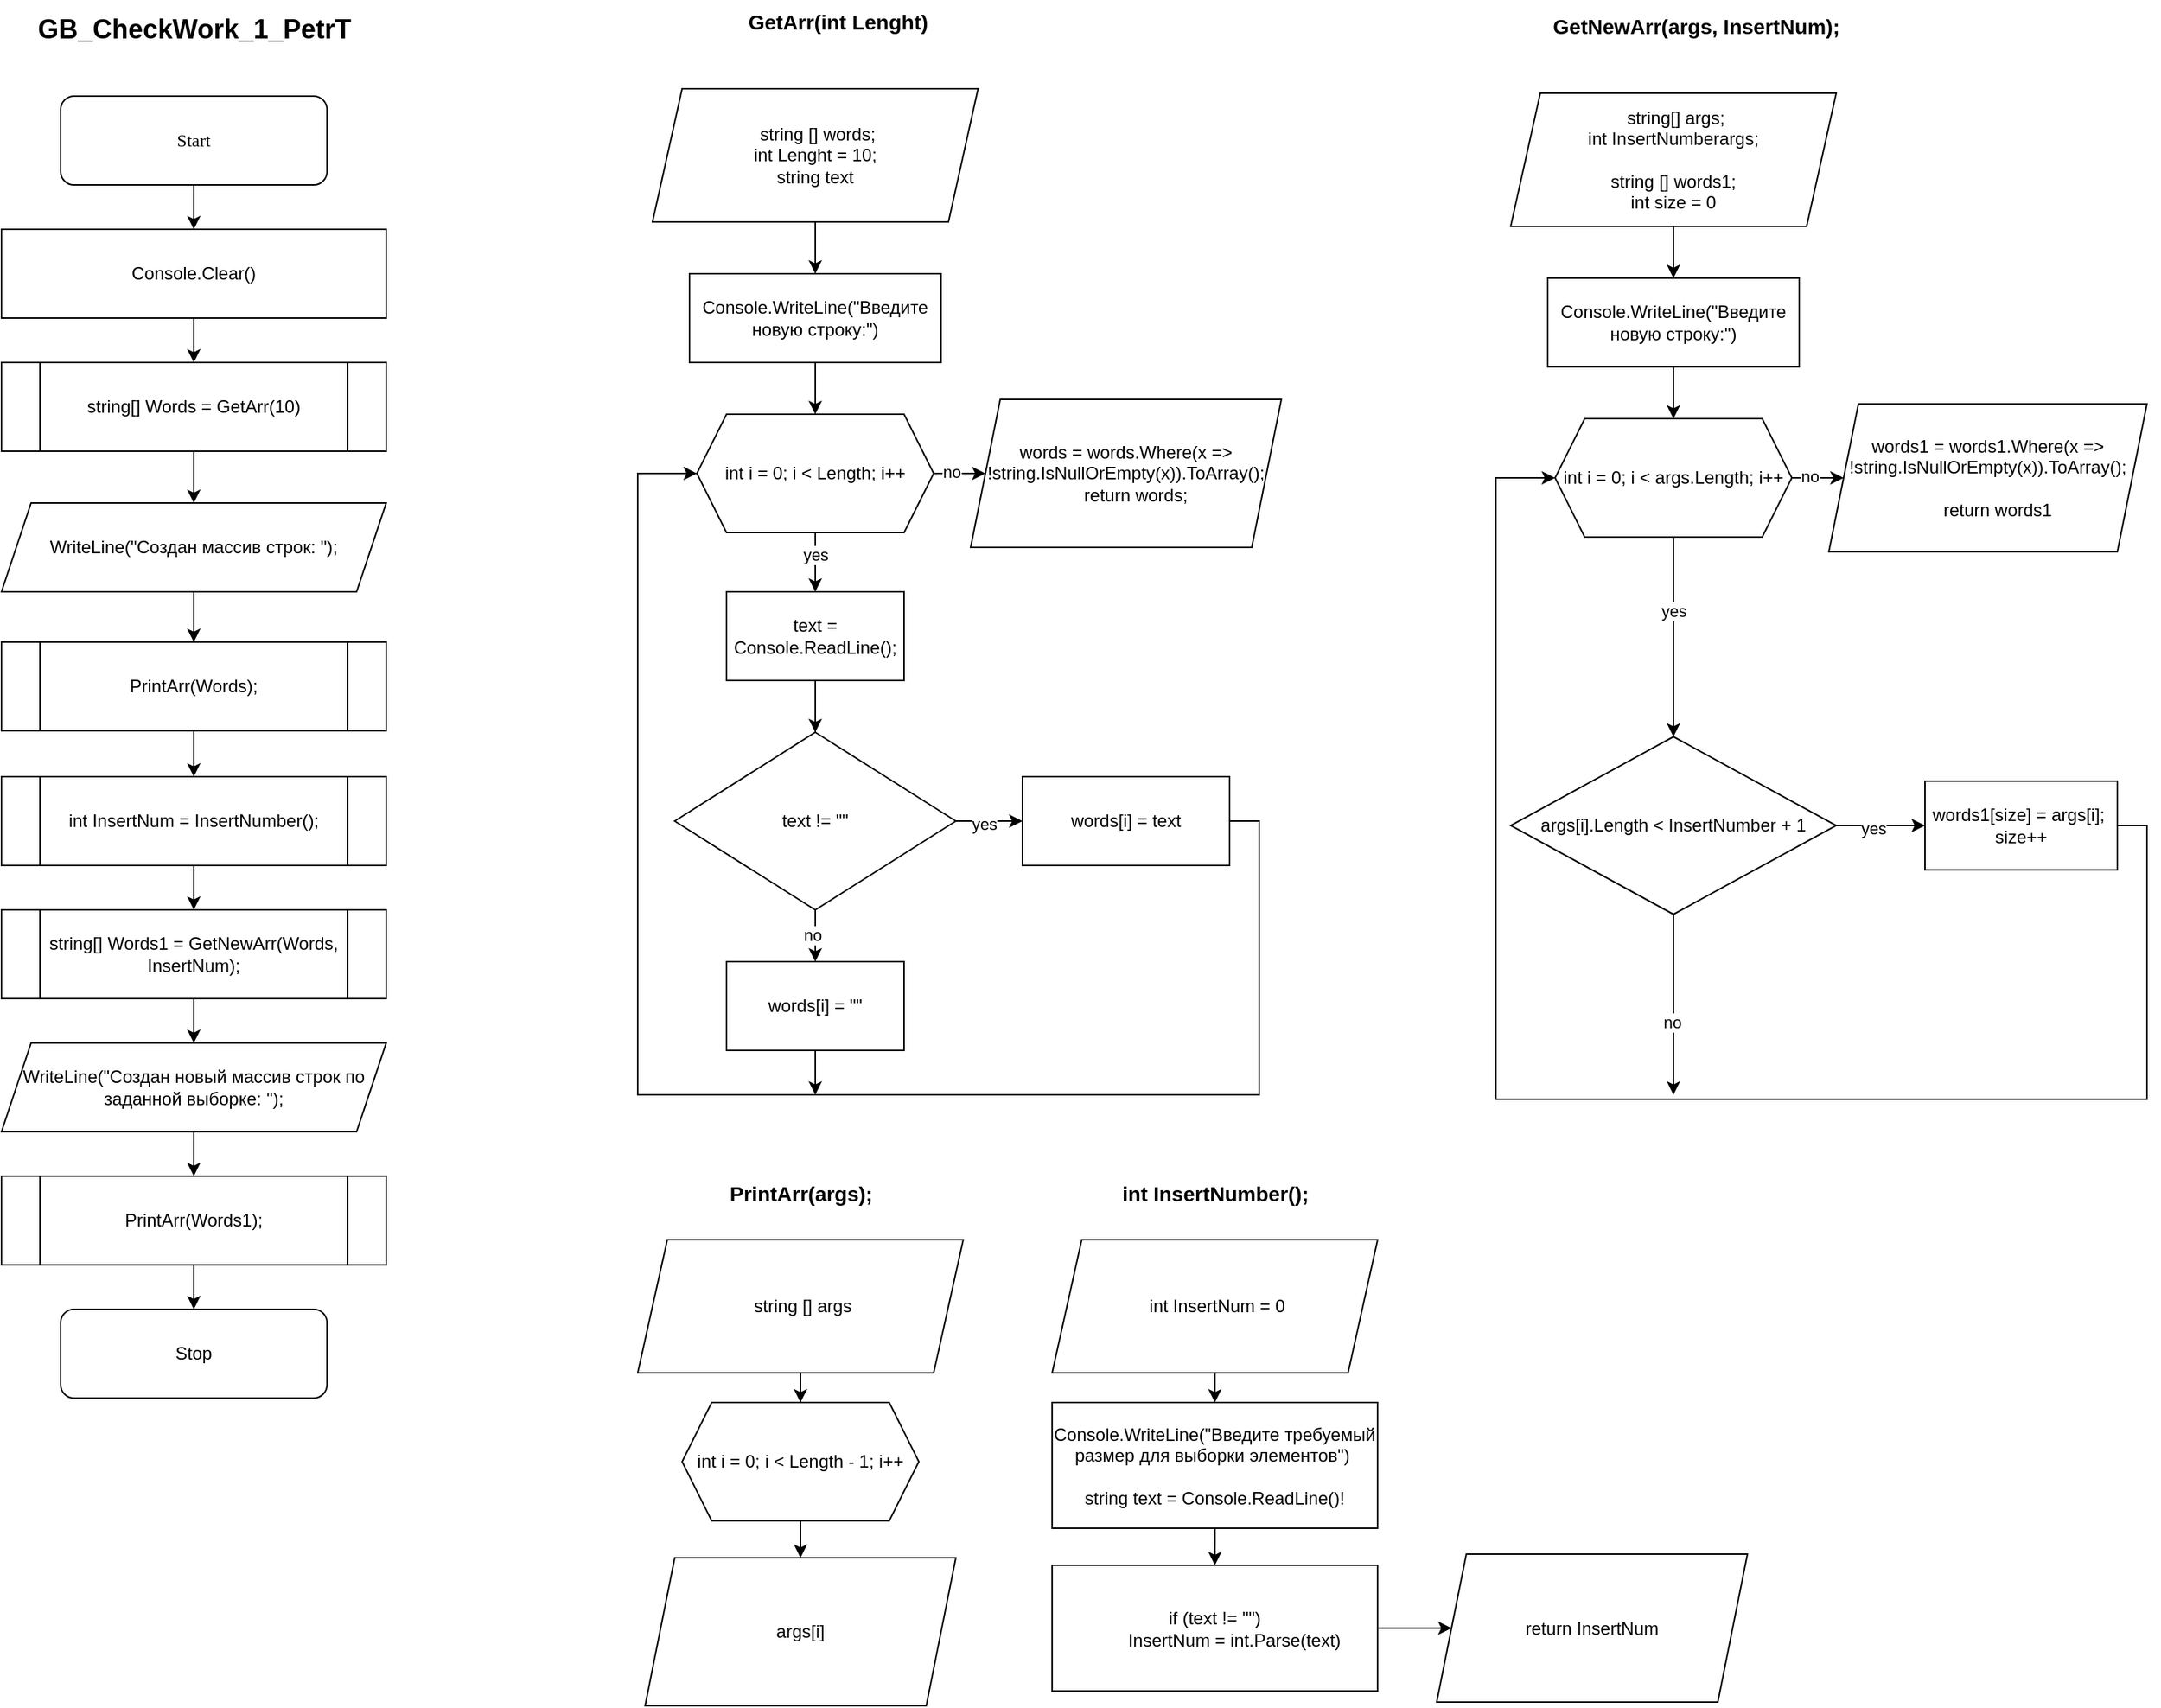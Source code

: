 <mxfile version="21.8.2" type="device">
  <diagram name="Страница 1" id="_ji-gmw8htz-aoYBTib-">
    <mxGraphModel dx="913" dy="547" grid="1" gridSize="10" guides="1" tooltips="1" connect="1" arrows="1" fold="1" page="1" pageScale="1" pageWidth="827" pageHeight="1169" math="0" shadow="0">
      <root>
        <mxCell id="0" />
        <mxCell id="1" parent="0" />
        <mxCell id="_swaTrLzAAfzYeE_sQBT-21" style="edgeStyle=orthogonalEdgeStyle;rounded=0;orthogonalLoop=1;jettySize=auto;html=1;entryX=0.5;entryY=0;entryDx=0;entryDy=0;" parent="1" source="EKV1BVhTPsgdHMp3hNBj-2" target="_swaTrLzAAfzYeE_sQBT-19" edge="1">
          <mxGeometry relative="1" as="geometry" />
        </mxCell>
        <mxCell id="EKV1BVhTPsgdHMp3hNBj-2" value="&lt;font face=&quot;Times New Roman&quot;&gt;Start&lt;/font&gt;" style="rounded=1;whiteSpace=wrap;html=1;" parent="1" vertex="1">
          <mxGeometry x="170" y="215" width="180" height="60" as="geometry" />
        </mxCell>
        <mxCell id="7NxQo8Oa--xiRnBIuHo7-8" style="edgeStyle=orthogonalEdgeStyle;rounded=0;orthogonalLoop=1;jettySize=auto;html=1;entryX=0.5;entryY=0;entryDx=0;entryDy=0;" edge="1" parent="1" source="EKV1BVhTPsgdHMp3hNBj-3" target="7NxQo8Oa--xiRnBIuHo7-6">
          <mxGeometry relative="1" as="geometry" />
        </mxCell>
        <mxCell id="EKV1BVhTPsgdHMp3hNBj-3" value="&amp;nbsp;string [] words;&lt;br&gt;int Lenght = 10;&lt;br&gt;string text" style="shape=parallelogram;perimeter=parallelogramPerimeter;whiteSpace=wrap;html=1;fixedSize=1;" parent="1" vertex="1">
          <mxGeometry x="570" y="210" width="220" height="90" as="geometry" />
        </mxCell>
        <mxCell id="EKV1BVhTPsgdHMp3hNBj-21" style="edgeStyle=orthogonalEdgeStyle;rounded=0;orthogonalLoop=1;jettySize=auto;html=1;" parent="1" edge="1">
          <mxGeometry relative="1" as="geometry">
            <mxPoint x="680" y="630" as="sourcePoint" />
            <mxPoint x="680" y="720" as="targetPoint" />
          </mxGeometry>
        </mxCell>
        <mxCell id="EKV1BVhTPsgdHMp3hNBj-31" value="No" style="edgeLabel;html=1;align=center;verticalAlign=middle;resizable=0;points=[];" parent="EKV1BVhTPsgdHMp3hNBj-21" vertex="1" connectable="0">
          <mxGeometry x="-0.312" y="1" relative="1" as="geometry">
            <mxPoint as="offset" />
          </mxGeometry>
        </mxCell>
        <mxCell id="7NxQo8Oa--xiRnBIuHo7-15" style="edgeStyle=orthogonalEdgeStyle;rounded=0;orthogonalLoop=1;jettySize=auto;html=1;entryX=0;entryY=0.5;entryDx=0;entryDy=0;" edge="1" parent="1" source="EKV1BVhTPsgdHMp3hNBj-7" target="7NxQo8Oa--xiRnBIuHo7-1">
          <mxGeometry relative="1" as="geometry">
            <Array as="points">
              <mxPoint x="980" y="705" />
              <mxPoint x="980" y="890" />
              <mxPoint x="560" y="890" />
              <mxPoint x="560" y="470" />
            </Array>
          </mxGeometry>
        </mxCell>
        <mxCell id="EKV1BVhTPsgdHMp3hNBj-7" value="words[i] = text" style="rounded=0;whiteSpace=wrap;html=1;" parent="1" vertex="1">
          <mxGeometry x="820" y="675" width="140" height="60" as="geometry" />
        </mxCell>
        <mxCell id="EKV1BVhTPsgdHMp3hNBj-35" value="&lt;font style=&quot;font-size: 14px;&quot;&gt;&lt;span&gt;GetArr(int Lenght)&lt;/span&gt;&lt;/font&gt;" style="text;html=1;align=center;verticalAlign=middle;resizable=0;points=[];autosize=1;strokeColor=none;fillColor=none;fontStyle=1" parent="1" vertex="1">
          <mxGeometry x="625" y="150" width="140" height="30" as="geometry" />
        </mxCell>
        <mxCell id="_swaTrLzAAfzYeE_sQBT-29" style="edgeStyle=orthogonalEdgeStyle;rounded=0;orthogonalLoop=1;jettySize=auto;html=1;entryX=0.5;entryY=0;entryDx=0;entryDy=0;" parent="1" source="_swaTrLzAAfzYeE_sQBT-3" target="_swaTrLzAAfzYeE_sQBT-25" edge="1">
          <mxGeometry relative="1" as="geometry" />
        </mxCell>
        <mxCell id="_swaTrLzAAfzYeE_sQBT-3" value="string[] Words = GetArr(10)" style="shape=process;whiteSpace=wrap;html=1;backgroundOutline=1;" parent="1" vertex="1">
          <mxGeometry x="130" y="395" width="260" height="60" as="geometry" />
        </mxCell>
        <mxCell id="_swaTrLzAAfzYeE_sQBT-27" style="edgeStyle=orthogonalEdgeStyle;rounded=0;orthogonalLoop=1;jettySize=auto;html=1;entryX=0.5;entryY=0;entryDx=0;entryDy=0;" parent="1" source="_swaTrLzAAfzYeE_sQBT-4" target="_swaTrLzAAfzYeE_sQBT-23" edge="1">
          <mxGeometry relative="1" as="geometry" />
        </mxCell>
        <mxCell id="_swaTrLzAAfzYeE_sQBT-4" value="PrintArr(Words);" style="shape=process;whiteSpace=wrap;html=1;backgroundOutline=1;" parent="1" vertex="1">
          <mxGeometry x="130" y="584" width="260" height="60" as="geometry" />
        </mxCell>
        <mxCell id="_swaTrLzAAfzYeE_sQBT-30" style="edgeStyle=orthogonalEdgeStyle;rounded=0;orthogonalLoop=1;jettySize=auto;html=1;" parent="1" source="_swaTrLzAAfzYeE_sQBT-7" target="_swaTrLzAAfzYeE_sQBT-26" edge="1">
          <mxGeometry relative="1" as="geometry" />
        </mxCell>
        <mxCell id="_swaTrLzAAfzYeE_sQBT-7" value="string[] Words1 = GetNewArr(Words, InsertNum);" style="shape=process;whiteSpace=wrap;html=1;backgroundOutline=1;" parent="1" vertex="1">
          <mxGeometry x="130" y="765" width="260" height="60" as="geometry" />
        </mxCell>
        <mxCell id="_swaTrLzAAfzYeE_sQBT-18" style="edgeStyle=orthogonalEdgeStyle;rounded=0;orthogonalLoop=1;jettySize=auto;html=1;entryX=0.5;entryY=0;entryDx=0;entryDy=0;" parent="1" source="_swaTrLzAAfzYeE_sQBT-9" target="_swaTrLzAAfzYeE_sQBT-10" edge="1">
          <mxGeometry relative="1" as="geometry" />
        </mxCell>
        <mxCell id="_swaTrLzAAfzYeE_sQBT-9" value="PrintArr(Words1);" style="shape=process;whiteSpace=wrap;html=1;backgroundOutline=1;" parent="1" vertex="1">
          <mxGeometry x="130" y="945" width="260" height="60" as="geometry" />
        </mxCell>
        <mxCell id="_swaTrLzAAfzYeE_sQBT-10" value="Stop" style="rounded=1;whiteSpace=wrap;html=1;" parent="1" vertex="1">
          <mxGeometry x="170" y="1035" width="180" height="60" as="geometry" />
        </mxCell>
        <mxCell id="_swaTrLzAAfzYeE_sQBT-22" style="edgeStyle=orthogonalEdgeStyle;rounded=0;orthogonalLoop=1;jettySize=auto;html=1;entryX=0.5;entryY=0;entryDx=0;entryDy=0;" parent="1" source="_swaTrLzAAfzYeE_sQBT-19" target="_swaTrLzAAfzYeE_sQBT-3" edge="1">
          <mxGeometry relative="1" as="geometry" />
        </mxCell>
        <mxCell id="_swaTrLzAAfzYeE_sQBT-19" value="Console.Clear()" style="rounded=0;whiteSpace=wrap;html=1;" parent="1" vertex="1">
          <mxGeometry x="130" y="305" width="260" height="60" as="geometry" />
        </mxCell>
        <mxCell id="_swaTrLzAAfzYeE_sQBT-24" style="edgeStyle=orthogonalEdgeStyle;rounded=0;orthogonalLoop=1;jettySize=auto;html=1;entryX=0.5;entryY=0;entryDx=0;entryDy=0;" parent="1" source="_swaTrLzAAfzYeE_sQBT-23" target="_swaTrLzAAfzYeE_sQBT-7" edge="1">
          <mxGeometry relative="1" as="geometry" />
        </mxCell>
        <mxCell id="_swaTrLzAAfzYeE_sQBT-23" value="int InsertNum = InsertNumber();" style="shape=process;whiteSpace=wrap;html=1;backgroundOutline=1;" parent="1" vertex="1">
          <mxGeometry x="130" y="675" width="260" height="60" as="geometry" />
        </mxCell>
        <mxCell id="_swaTrLzAAfzYeE_sQBT-28" style="edgeStyle=orthogonalEdgeStyle;rounded=0;orthogonalLoop=1;jettySize=auto;html=1;entryX=0.5;entryY=0;entryDx=0;entryDy=0;" parent="1" source="_swaTrLzAAfzYeE_sQBT-25" target="_swaTrLzAAfzYeE_sQBT-4" edge="1">
          <mxGeometry relative="1" as="geometry" />
        </mxCell>
        <mxCell id="_swaTrLzAAfzYeE_sQBT-25" value="WriteLine(&quot;Создан массив строк: &quot;);" style="shape=parallelogram;perimeter=parallelogramPerimeter;whiteSpace=wrap;html=1;fixedSize=1;" parent="1" vertex="1">
          <mxGeometry x="130" y="490" width="260" height="60" as="geometry" />
        </mxCell>
        <mxCell id="_swaTrLzAAfzYeE_sQBT-31" style="edgeStyle=orthogonalEdgeStyle;rounded=0;orthogonalLoop=1;jettySize=auto;html=1;" parent="1" source="_swaTrLzAAfzYeE_sQBT-26" target="_swaTrLzAAfzYeE_sQBT-9" edge="1">
          <mxGeometry relative="1" as="geometry" />
        </mxCell>
        <mxCell id="_swaTrLzAAfzYeE_sQBT-26" value="WriteLine(&quot;Создан новый массив строк по заданной выборке: &quot;);" style="shape=parallelogram;perimeter=parallelogramPerimeter;whiteSpace=wrap;html=1;fixedSize=1;" parent="1" vertex="1">
          <mxGeometry x="130" y="855" width="260" height="60" as="geometry" />
        </mxCell>
        <mxCell id="_swaTrLzAAfzYeE_sQBT-32" value="&lt;font style=&quot;font-size: 18px;&quot;&gt;&lt;b style=&quot;&quot;&gt;GB_CheckWork_1_PetrT&lt;/b&gt;&lt;/font&gt;" style="text;html=1;align=center;verticalAlign=middle;resizable=0;points=[];autosize=1;strokeColor=none;fillColor=none;" parent="1" vertex="1">
          <mxGeometry x="140" y="150" width="240" height="40" as="geometry" />
        </mxCell>
        <mxCell id="7NxQo8Oa--xiRnBIuHo7-10" style="edgeStyle=orthogonalEdgeStyle;rounded=0;orthogonalLoop=1;jettySize=auto;html=1;entryX=0.5;entryY=0;entryDx=0;entryDy=0;" edge="1" parent="1" source="7NxQo8Oa--xiRnBIuHo7-1" target="7NxQo8Oa--xiRnBIuHo7-5">
          <mxGeometry relative="1" as="geometry" />
        </mxCell>
        <mxCell id="7NxQo8Oa--xiRnBIuHo7-19" value="yes" style="edgeLabel;html=1;align=center;verticalAlign=middle;resizable=0;points=[];" vertex="1" connectable="0" parent="7NxQo8Oa--xiRnBIuHo7-10">
          <mxGeometry x="-0.263" relative="1" as="geometry">
            <mxPoint as="offset" />
          </mxGeometry>
        </mxCell>
        <mxCell id="7NxQo8Oa--xiRnBIuHo7-11" style="edgeStyle=orthogonalEdgeStyle;rounded=0;orthogonalLoop=1;jettySize=auto;html=1;" edge="1" parent="1" source="7NxQo8Oa--xiRnBIuHo7-1" target="7NxQo8Oa--xiRnBIuHo7-2">
          <mxGeometry relative="1" as="geometry" />
        </mxCell>
        <mxCell id="7NxQo8Oa--xiRnBIuHo7-18" value="no" style="edgeLabel;html=1;align=center;verticalAlign=middle;resizable=0;points=[];" vertex="1" connectable="0" parent="7NxQo8Oa--xiRnBIuHo7-11">
          <mxGeometry x="-0.116" y="-1" relative="1" as="geometry">
            <mxPoint as="offset" />
          </mxGeometry>
        </mxCell>
        <mxCell id="7NxQo8Oa--xiRnBIuHo7-1" value="int i = 0; i &amp;lt; Length; i++" style="shape=hexagon;perimeter=hexagonPerimeter2;whiteSpace=wrap;fixedSize=1;html=1;" vertex="1" parent="1">
          <mxGeometry x="600" y="430" width="160" height="80" as="geometry" />
        </mxCell>
        <mxCell id="7NxQo8Oa--xiRnBIuHo7-2" value="words = words.Where(x =&gt; !string.IsNullOrEmpty(x)).ToArray();&#xa;    return words;" style="shape=parallelogram;perimeter=parallelogramPerimeter;whiteSpace=wrap;html=1;fixedSize=1;" vertex="1" parent="1">
          <mxGeometry x="785" y="420" width="210" height="100" as="geometry" />
        </mxCell>
        <mxCell id="7NxQo8Oa--xiRnBIuHo7-17" style="edgeStyle=orthogonalEdgeStyle;rounded=0;orthogonalLoop=1;jettySize=auto;html=1;" edge="1" parent="1" source="7NxQo8Oa--xiRnBIuHo7-3">
          <mxGeometry relative="1" as="geometry">
            <mxPoint x="680" y="890" as="targetPoint" />
          </mxGeometry>
        </mxCell>
        <mxCell id="7NxQo8Oa--xiRnBIuHo7-3" value="words[i] = &quot;&quot;" style="rounded=0;whiteSpace=wrap;html=1;" vertex="1" parent="1">
          <mxGeometry x="620" y="800" width="120" height="60" as="geometry" />
        </mxCell>
        <mxCell id="7NxQo8Oa--xiRnBIuHo7-13" style="edgeStyle=orthogonalEdgeStyle;rounded=0;orthogonalLoop=1;jettySize=auto;html=1;" edge="1" parent="1" source="7NxQo8Oa--xiRnBIuHo7-4" target="EKV1BVhTPsgdHMp3hNBj-7">
          <mxGeometry relative="1" as="geometry" />
        </mxCell>
        <mxCell id="7NxQo8Oa--xiRnBIuHo7-20" value="yes" style="edgeLabel;html=1;align=center;verticalAlign=middle;resizable=0;points=[];" vertex="1" connectable="0" parent="7NxQo8Oa--xiRnBIuHo7-13">
          <mxGeometry x="-0.173" y="-2" relative="1" as="geometry">
            <mxPoint as="offset" />
          </mxGeometry>
        </mxCell>
        <mxCell id="7NxQo8Oa--xiRnBIuHo7-14" style="edgeStyle=orthogonalEdgeStyle;rounded=0;orthogonalLoop=1;jettySize=auto;html=1;" edge="1" parent="1" source="7NxQo8Oa--xiRnBIuHo7-4" target="7NxQo8Oa--xiRnBIuHo7-3">
          <mxGeometry relative="1" as="geometry" />
        </mxCell>
        <mxCell id="7NxQo8Oa--xiRnBIuHo7-21" value="no" style="edgeLabel;html=1;align=center;verticalAlign=middle;resizable=0;points=[];" vertex="1" connectable="0" parent="7NxQo8Oa--xiRnBIuHo7-14">
          <mxGeometry x="0.201" y="-2" relative="1" as="geometry">
            <mxPoint as="offset" />
          </mxGeometry>
        </mxCell>
        <mxCell id="7NxQo8Oa--xiRnBIuHo7-4" value="text != &quot;&quot;" style="rhombus;whiteSpace=wrap;html=1;" vertex="1" parent="1">
          <mxGeometry x="585" y="645" width="190" height="120" as="geometry" />
        </mxCell>
        <mxCell id="7NxQo8Oa--xiRnBIuHo7-12" style="edgeStyle=orthogonalEdgeStyle;rounded=0;orthogonalLoop=1;jettySize=auto;html=1;entryX=0.5;entryY=0;entryDx=0;entryDy=0;" edge="1" parent="1" source="7NxQo8Oa--xiRnBIuHo7-5" target="7NxQo8Oa--xiRnBIuHo7-4">
          <mxGeometry relative="1" as="geometry" />
        </mxCell>
        <mxCell id="7NxQo8Oa--xiRnBIuHo7-5" value="text = Console.ReadLine();" style="rounded=0;whiteSpace=wrap;html=1;" vertex="1" parent="1">
          <mxGeometry x="620" y="550" width="120" height="60" as="geometry" />
        </mxCell>
        <mxCell id="7NxQo8Oa--xiRnBIuHo7-9" style="edgeStyle=orthogonalEdgeStyle;rounded=0;orthogonalLoop=1;jettySize=auto;html=1;entryX=0.5;entryY=0;entryDx=0;entryDy=0;" edge="1" parent="1" source="7NxQo8Oa--xiRnBIuHo7-6" target="7NxQo8Oa--xiRnBIuHo7-1">
          <mxGeometry relative="1" as="geometry" />
        </mxCell>
        <mxCell id="7NxQo8Oa--xiRnBIuHo7-6" value="Console.WriteLine(&quot;Введите новую строку:&quot;)" style="rounded=0;whiteSpace=wrap;html=1;" vertex="1" parent="1">
          <mxGeometry x="595" y="335" width="170" height="60" as="geometry" />
        </mxCell>
        <mxCell id="7NxQo8Oa--xiRnBIuHo7-22" value="&lt;font style=&quot;font-size: 14px;&quot;&gt;PrintArr(args);&lt;/font&gt;" style="text;html=1;align=center;verticalAlign=middle;resizable=0;points=[];autosize=1;strokeColor=none;fillColor=none;fontStyle=1" vertex="1" parent="1">
          <mxGeometry x="610.0" y="942" width="120" height="30" as="geometry" />
        </mxCell>
        <mxCell id="7NxQo8Oa--xiRnBIuHo7-23" style="edgeStyle=orthogonalEdgeStyle;rounded=0;orthogonalLoop=1;jettySize=auto;html=1;entryX=0.5;entryY=0;entryDx=0;entryDy=0;" edge="1" parent="1" source="7NxQo8Oa--xiRnBIuHo7-24" target="7NxQo8Oa--xiRnBIuHo7-33">
          <mxGeometry relative="1" as="geometry">
            <mxPoint x="670.0" y="1113" as="targetPoint" />
          </mxGeometry>
        </mxCell>
        <mxCell id="7NxQo8Oa--xiRnBIuHo7-24" value="&amp;nbsp;string [] args" style="shape=parallelogram;perimeter=parallelogramPerimeter;whiteSpace=wrap;html=1;fixedSize=1;" vertex="1" parent="1">
          <mxGeometry x="560.0" y="988" width="220" height="90" as="geometry" />
        </mxCell>
        <mxCell id="7NxQo8Oa--xiRnBIuHo7-31" style="edgeStyle=orthogonalEdgeStyle;rounded=0;orthogonalLoop=1;jettySize=auto;html=1;" edge="1" parent="1" source="7NxQo8Oa--xiRnBIuHo7-33" target="7NxQo8Oa--xiRnBIuHo7-34">
          <mxGeometry relative="1" as="geometry" />
        </mxCell>
        <mxCell id="7NxQo8Oa--xiRnBIuHo7-33" value="int i = 0; i &amp;lt; Length - 1; i++" style="shape=hexagon;perimeter=hexagonPerimeter2;whiteSpace=wrap;fixedSize=1;html=1;" vertex="1" parent="1">
          <mxGeometry x="590.0" y="1098" width="160" height="80" as="geometry" />
        </mxCell>
        <mxCell id="7NxQo8Oa--xiRnBIuHo7-34" value="args[i]" style="shape=parallelogram;perimeter=parallelogramPerimeter;whiteSpace=wrap;html=1;fixedSize=1;" vertex="1" parent="1">
          <mxGeometry x="565.0" y="1203" width="210" height="100" as="geometry" />
        </mxCell>
        <mxCell id="7NxQo8Oa--xiRnBIuHo7-46" value="int InsertNumber();" style="text;html=1;align=center;verticalAlign=middle;resizable=0;points=[];autosize=1;strokeColor=none;fillColor=none;fontStyle=1;fontSize=14;" vertex="1" parent="1">
          <mxGeometry x="875.08" y="942" width="150" height="30" as="geometry" />
        </mxCell>
        <mxCell id="7NxQo8Oa--xiRnBIuHo7-47" style="edgeStyle=orthogonalEdgeStyle;rounded=0;orthogonalLoop=1;jettySize=auto;html=1;entryX=0.5;entryY=0;entryDx=0;entryDy=0;" edge="1" parent="1" source="7NxQo8Oa--xiRnBIuHo7-48">
          <mxGeometry relative="1" as="geometry">
            <mxPoint x="950.08" y="1098" as="targetPoint" />
          </mxGeometry>
        </mxCell>
        <mxCell id="7NxQo8Oa--xiRnBIuHo7-48" value="&amp;nbsp;int InsertNum = 0" style="shape=parallelogram;perimeter=parallelogramPerimeter;whiteSpace=wrap;html=1;fixedSize=1;" vertex="1" parent="1">
          <mxGeometry x="840.08" y="988" width="220" height="90" as="geometry" />
        </mxCell>
        <mxCell id="7NxQo8Oa--xiRnBIuHo7-49" style="edgeStyle=orthogonalEdgeStyle;rounded=0;orthogonalLoop=1;jettySize=auto;html=1;entryX=0.5;entryY=0;entryDx=0;entryDy=0;" edge="1" parent="1" target="7NxQo8Oa--xiRnBIuHo7-53">
          <mxGeometry relative="1" as="geometry">
            <mxPoint x="950.157" y="1178" as="sourcePoint" />
          </mxGeometry>
        </mxCell>
        <mxCell id="7NxQo8Oa--xiRnBIuHo7-51" value="return InsertNum" style="shape=parallelogram;perimeter=parallelogramPerimeter;whiteSpace=wrap;html=1;fixedSize=1;" vertex="1" parent="1">
          <mxGeometry x="1100" y="1200.5" width="210" height="100" as="geometry" />
        </mxCell>
        <mxCell id="7NxQo8Oa--xiRnBIuHo7-52" value="Console.WriteLine(&quot;Введите требуемый размер для выборки элементов&quot;)&amp;nbsp;&lt;br&gt;&lt;br&gt;string text = Console.ReadLine()!" style="rounded=0;whiteSpace=wrap;html=1;" vertex="1" parent="1">
          <mxGeometry x="840.08" y="1098" width="220" height="85" as="geometry" />
        </mxCell>
        <mxCell id="7NxQo8Oa--xiRnBIuHo7-79" style="edgeStyle=orthogonalEdgeStyle;rounded=0;orthogonalLoop=1;jettySize=auto;html=1;entryX=0;entryY=0.5;entryDx=0;entryDy=0;" edge="1" parent="1" source="7NxQo8Oa--xiRnBIuHo7-53" target="7NxQo8Oa--xiRnBIuHo7-51">
          <mxGeometry relative="1" as="geometry" />
        </mxCell>
        <mxCell id="7NxQo8Oa--xiRnBIuHo7-53" value="if (text != &quot;&quot;)&lt;br&gt;&amp;nbsp; &amp;nbsp; &amp;nbsp; &amp;nbsp; InsertNum = int.Parse(text)" style="rounded=0;whiteSpace=wrap;html=1;" vertex="1" parent="1">
          <mxGeometry x="840.08" y="1208" width="220" height="85" as="geometry" />
        </mxCell>
        <mxCell id="7NxQo8Oa--xiRnBIuHo7-55" style="edgeStyle=orthogonalEdgeStyle;rounded=0;orthogonalLoop=1;jettySize=auto;html=1;entryX=0.5;entryY=0;entryDx=0;entryDy=0;" edge="1" parent="1" source="7NxQo8Oa--xiRnBIuHo7-56" target="7NxQo8Oa--xiRnBIuHo7-78">
          <mxGeometry relative="1" as="geometry" />
        </mxCell>
        <mxCell id="7NxQo8Oa--xiRnBIuHo7-56" value="&amp;nbsp;string[] args;&lt;br&gt;int InsertNumberargs;&lt;br&gt;&lt;br&gt;string [] words1;&lt;br&gt;int size = 0" style="shape=parallelogram;perimeter=parallelogramPerimeter;whiteSpace=wrap;html=1;fixedSize=1;" vertex="1" parent="1">
          <mxGeometry x="1150" y="213" width="220" height="90" as="geometry" />
        </mxCell>
        <mxCell id="7NxQo8Oa--xiRnBIuHo7-59" style="edgeStyle=orthogonalEdgeStyle;rounded=0;orthogonalLoop=1;jettySize=auto;html=1;entryX=0;entryY=0.5;entryDx=0;entryDy=0;" edge="1" parent="1" source="7NxQo8Oa--xiRnBIuHo7-60" target="7NxQo8Oa--xiRnBIuHo7-66">
          <mxGeometry relative="1" as="geometry">
            <Array as="points">
              <mxPoint x="1580" y="708" />
              <mxPoint x="1580" y="893" />
              <mxPoint x="1140" y="893" />
              <mxPoint x="1140" y="473" />
            </Array>
          </mxGeometry>
        </mxCell>
        <mxCell id="7NxQo8Oa--xiRnBIuHo7-60" value="words1[size] = args[i];&amp;nbsp;&lt;br&gt;size++" style="rounded=0;whiteSpace=wrap;html=1;" vertex="1" parent="1">
          <mxGeometry x="1430" y="678" width="130" height="60" as="geometry" />
        </mxCell>
        <mxCell id="7NxQo8Oa--xiRnBIuHo7-61" value="GetNewArr(args, InsertNum);" style="text;html=1;align=center;verticalAlign=middle;resizable=0;points=[];autosize=1;strokeColor=none;fillColor=none;fontStyle=1;fontSize=14;" vertex="1" parent="1">
          <mxGeometry x="1165" y="153" width="220" height="30" as="geometry" />
        </mxCell>
        <mxCell id="7NxQo8Oa--xiRnBIuHo7-62" style="edgeStyle=orthogonalEdgeStyle;rounded=0;orthogonalLoop=1;jettySize=auto;html=1;entryX=0.5;entryY=0;entryDx=0;entryDy=0;" edge="1" parent="1" source="7NxQo8Oa--xiRnBIuHo7-66" target="7NxQo8Oa--xiRnBIuHo7-74">
          <mxGeometry relative="1" as="geometry">
            <mxPoint x="1260" y="553" as="targetPoint" />
          </mxGeometry>
        </mxCell>
        <mxCell id="7NxQo8Oa--xiRnBIuHo7-63" value="yes" style="edgeLabel;html=1;align=center;verticalAlign=middle;resizable=0;points=[];" vertex="1" connectable="0" parent="7NxQo8Oa--xiRnBIuHo7-62">
          <mxGeometry x="-0.263" relative="1" as="geometry">
            <mxPoint as="offset" />
          </mxGeometry>
        </mxCell>
        <mxCell id="7NxQo8Oa--xiRnBIuHo7-64" style="edgeStyle=orthogonalEdgeStyle;rounded=0;orthogonalLoop=1;jettySize=auto;html=1;" edge="1" parent="1" source="7NxQo8Oa--xiRnBIuHo7-66" target="7NxQo8Oa--xiRnBIuHo7-67">
          <mxGeometry relative="1" as="geometry" />
        </mxCell>
        <mxCell id="7NxQo8Oa--xiRnBIuHo7-65" value="no" style="edgeLabel;html=1;align=center;verticalAlign=middle;resizable=0;points=[];" vertex="1" connectable="0" parent="7NxQo8Oa--xiRnBIuHo7-64">
          <mxGeometry x="-0.116" y="-1" relative="1" as="geometry">
            <mxPoint as="offset" />
          </mxGeometry>
        </mxCell>
        <mxCell id="7NxQo8Oa--xiRnBIuHo7-66" value="int i = 0; i &amp;lt; args.Length; i++" style="shape=hexagon;perimeter=hexagonPerimeter2;whiteSpace=wrap;fixedSize=1;html=1;" vertex="1" parent="1">
          <mxGeometry x="1180" y="433" width="160" height="80" as="geometry" />
        </mxCell>
        <mxCell id="7NxQo8Oa--xiRnBIuHo7-67" value="words1 = words1.Where(x =&amp;gt; !string.IsNullOrEmpty(x)).ToArray();&lt;br&gt;&lt;br&gt;&amp;nbsp; &amp;nbsp; return words1" style="shape=parallelogram;perimeter=parallelogramPerimeter;whiteSpace=wrap;html=1;fixedSize=1;" vertex="1" parent="1">
          <mxGeometry x="1365" y="423" width="215" height="100" as="geometry" />
        </mxCell>
        <mxCell id="7NxQo8Oa--xiRnBIuHo7-70" style="edgeStyle=orthogonalEdgeStyle;rounded=0;orthogonalLoop=1;jettySize=auto;html=1;" edge="1" parent="1" source="7NxQo8Oa--xiRnBIuHo7-74" target="7NxQo8Oa--xiRnBIuHo7-60">
          <mxGeometry relative="1" as="geometry" />
        </mxCell>
        <mxCell id="7NxQo8Oa--xiRnBIuHo7-71" value="yes" style="edgeLabel;html=1;align=center;verticalAlign=middle;resizable=0;points=[];" vertex="1" connectable="0" parent="7NxQo8Oa--xiRnBIuHo7-70">
          <mxGeometry x="-0.173" y="-2" relative="1" as="geometry">
            <mxPoint as="offset" />
          </mxGeometry>
        </mxCell>
        <mxCell id="7NxQo8Oa--xiRnBIuHo7-72" style="edgeStyle=orthogonalEdgeStyle;rounded=0;orthogonalLoop=1;jettySize=auto;html=1;" edge="1" parent="1" source="7NxQo8Oa--xiRnBIuHo7-74">
          <mxGeometry relative="1" as="geometry">
            <mxPoint x="1260" y="890" as="targetPoint" />
          </mxGeometry>
        </mxCell>
        <mxCell id="7NxQo8Oa--xiRnBIuHo7-73" value="no" style="edgeLabel;html=1;align=center;verticalAlign=middle;resizable=0;points=[];" vertex="1" connectable="0" parent="7NxQo8Oa--xiRnBIuHo7-72">
          <mxGeometry x="0.201" y="-2" relative="1" as="geometry">
            <mxPoint as="offset" />
          </mxGeometry>
        </mxCell>
        <mxCell id="7NxQo8Oa--xiRnBIuHo7-74" value="args[i].Length &lt; InsertNumber + 1" style="rhombus;whiteSpace=wrap;html=1;" vertex="1" parent="1">
          <mxGeometry x="1150" y="648" width="220" height="120" as="geometry" />
        </mxCell>
        <mxCell id="7NxQo8Oa--xiRnBIuHo7-77" style="edgeStyle=orthogonalEdgeStyle;rounded=0;orthogonalLoop=1;jettySize=auto;html=1;entryX=0.5;entryY=0;entryDx=0;entryDy=0;" edge="1" parent="1" source="7NxQo8Oa--xiRnBIuHo7-78" target="7NxQo8Oa--xiRnBIuHo7-66">
          <mxGeometry relative="1" as="geometry" />
        </mxCell>
        <mxCell id="7NxQo8Oa--xiRnBIuHo7-78" value="Console.WriteLine(&quot;Введите новую строку:&quot;)" style="rounded=0;whiteSpace=wrap;html=1;" vertex="1" parent="1">
          <mxGeometry x="1175" y="338" width="170" height="60" as="geometry" />
        </mxCell>
      </root>
    </mxGraphModel>
  </diagram>
</mxfile>
